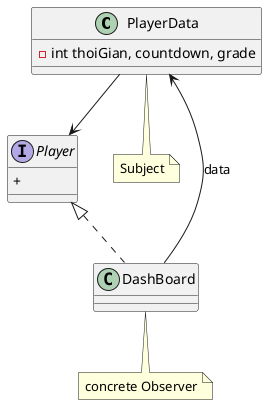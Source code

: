 @startuml
'https://plantuml.com/class-diagram

class PlayerData{
    - int thoiGian, countdown, grade
}
class DashBoard
interface Player{
    +
}

Player <|.. DashBoard
DashBoard --> PlayerData:data
PlayerData --> Player

note bottom of DashBoard
    concrete Observer
end note

note bottom of PlayerData
    Subject
end note

@enduml